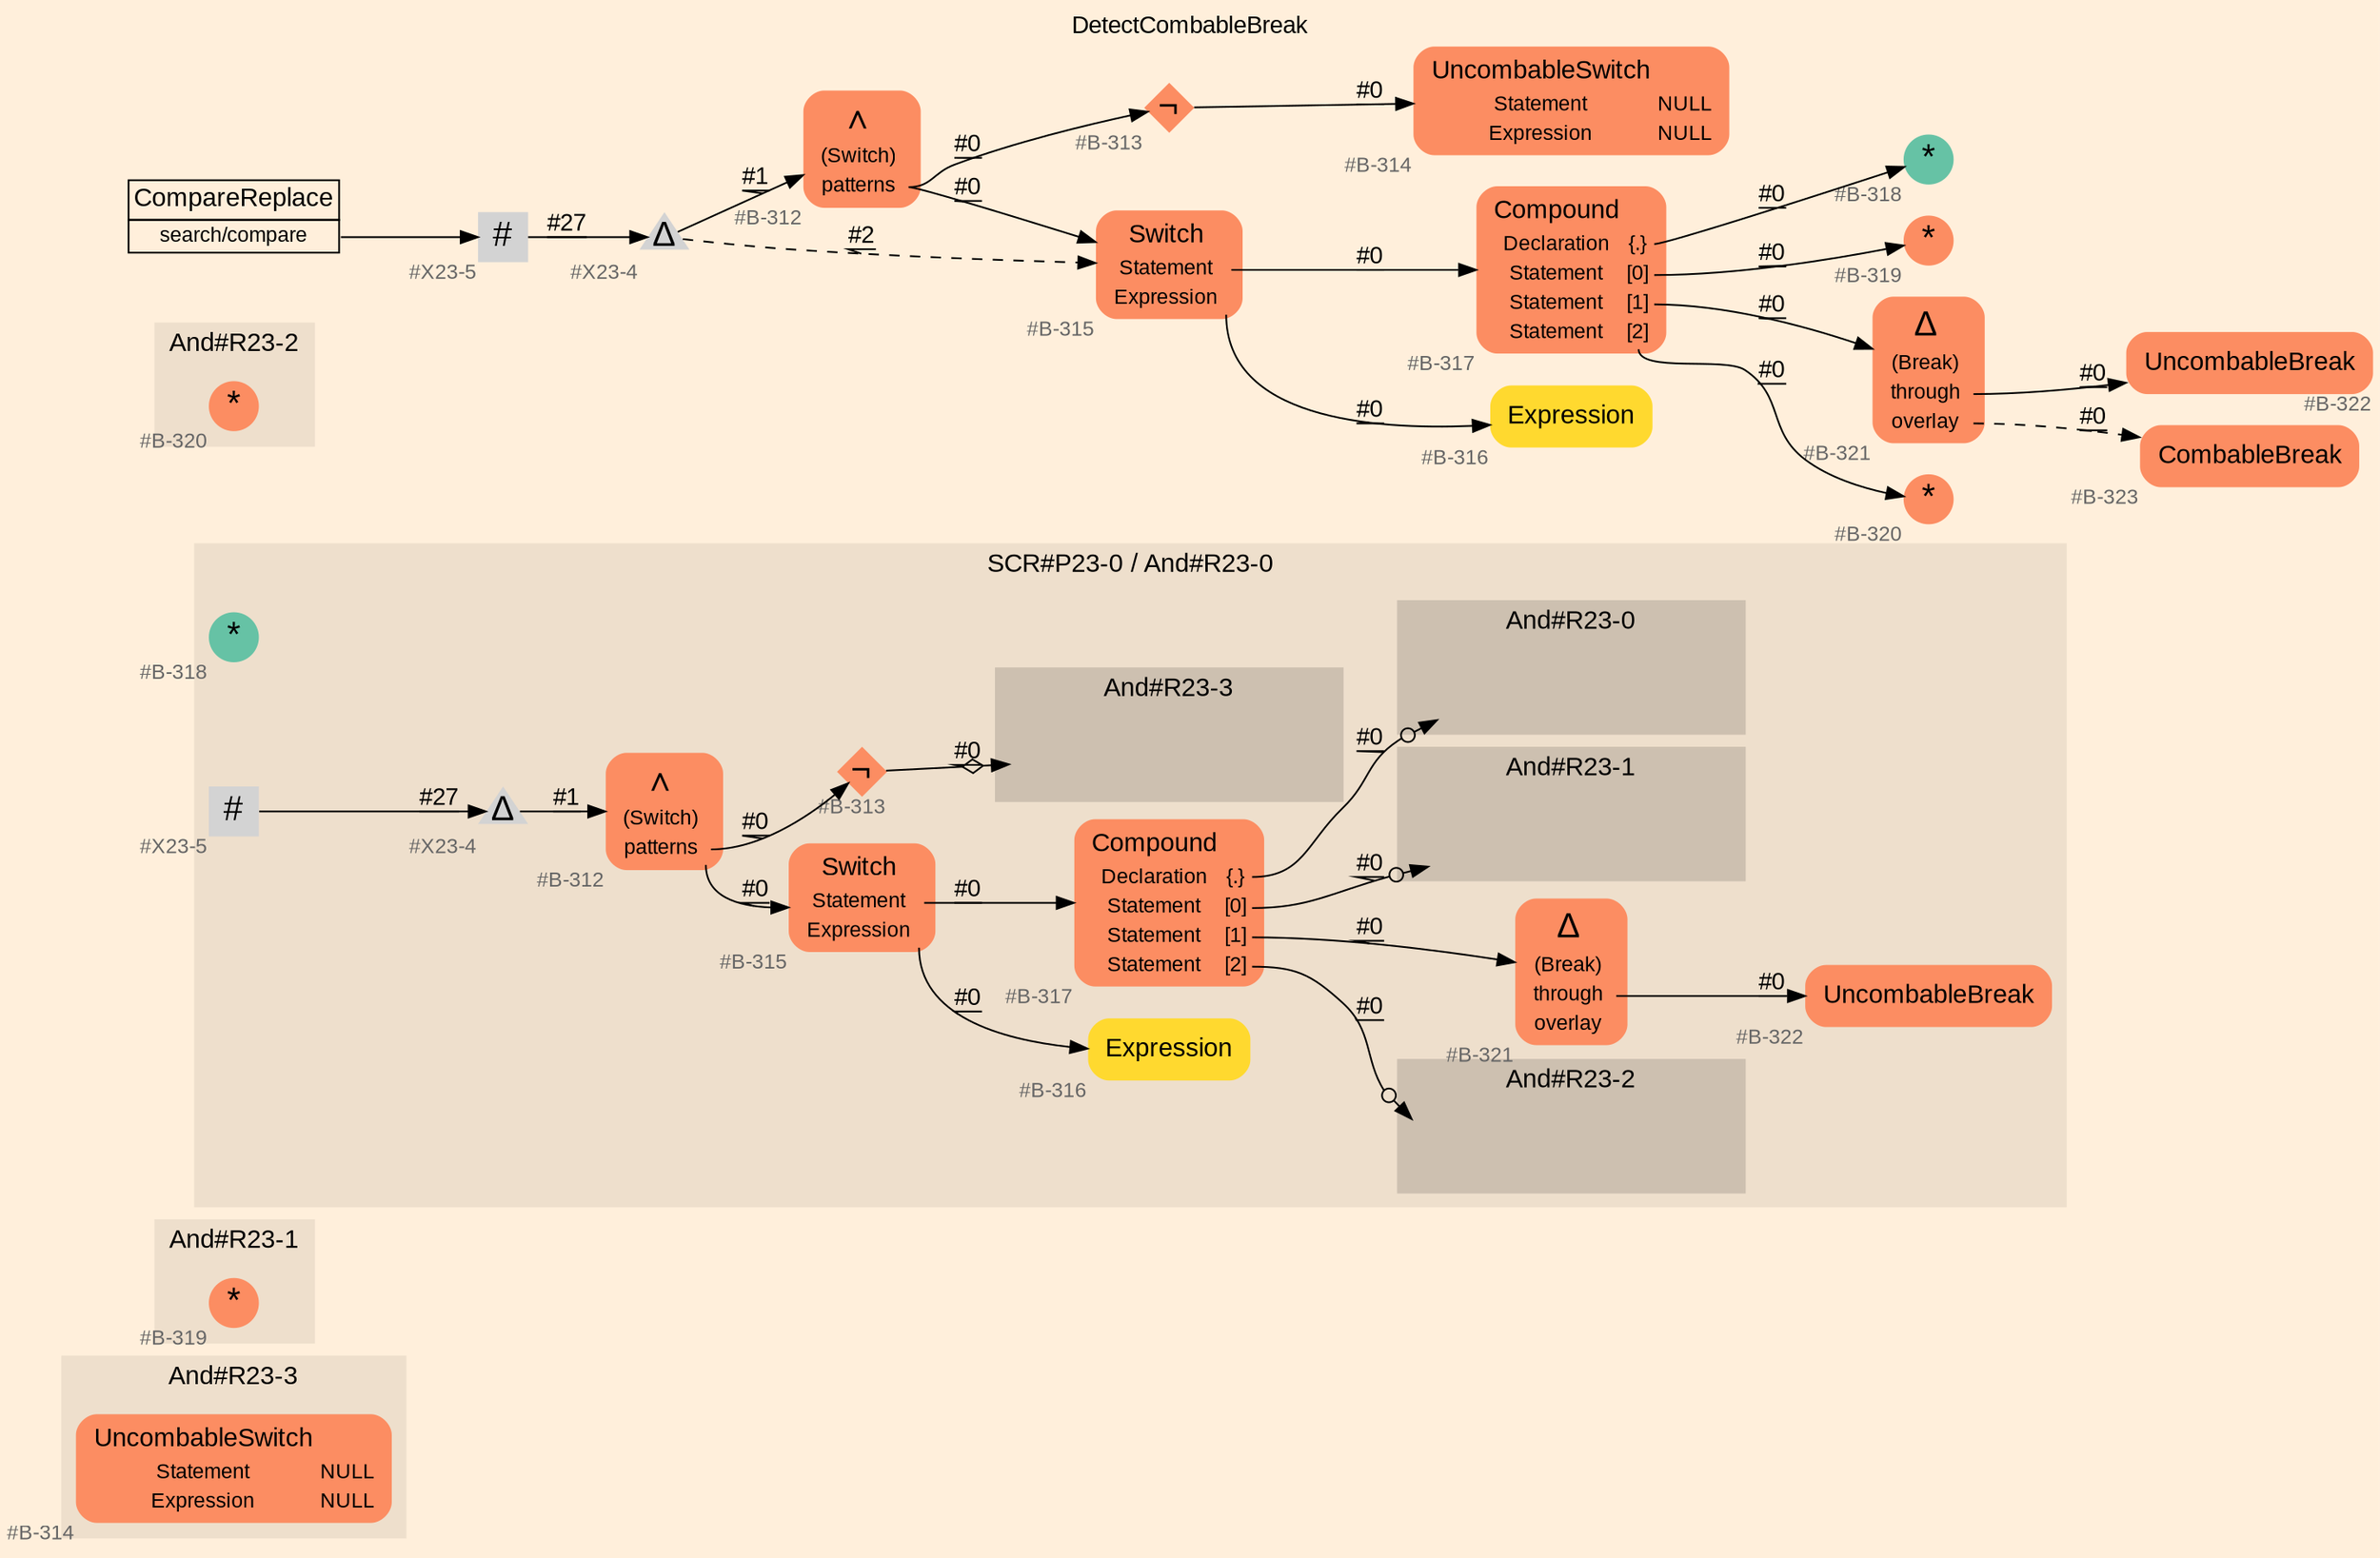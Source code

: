 digraph "DetectCombableBreak" {
label = "DetectCombableBreak"
labelloc = t
graph [
    rankdir = "LR"
    ranksep = 0.3
    bgcolor = antiquewhite1
    color = black
    fontcolor = black
    fontname = "Arial"
];
node [
    fontname = "Arial"
];
edge [
    fontname = "Arial"
];

// -------------------- figure And#R23-3 --------------------
// -------- region And#R23-3 ----------
subgraph "clusterAnd#R23-3" {
    label = "And#R23-3"
    style = "filled"
    color = antiquewhite2
    fontsize = "15"
    // -------- block And#R23-3/#B-314 ----------
    "And#R23-3/#B-314" [
        fillcolor = "/set28/2"
        xlabel = "#B-314"
        fontsize = "12"
        fontcolor = grey40
        shape = "plaintext"
        label = <<TABLE BORDER="0" CELLBORDER="0" CELLSPACING="0">
         <TR><TD><FONT COLOR="black" POINT-SIZE="15">UncombableSwitch</FONT></TD></TR>
         <TR><TD><FONT COLOR="black" POINT-SIZE="12">Statement</FONT></TD><TD PORT="port0"><FONT COLOR="black" POINT-SIZE="12">NULL</FONT></TD></TR>
         <TR><TD><FONT COLOR="black" POINT-SIZE="12">Expression</FONT></TD><TD PORT="port1"><FONT COLOR="black" POINT-SIZE="12">NULL</FONT></TD></TR>
        </TABLE>>
        style = "rounded,filled"
    ];
    
}


// -------------------- figure And#R23-1 --------------------
// -------- region And#R23-1 ----------
subgraph "clusterAnd#R23-1" {
    label = "And#R23-1"
    style = "filled"
    color = antiquewhite2
    fontsize = "15"
    // -------- block And#R23-1/#B-319 ----------
    "And#R23-1/#B-319" [
        fillcolor = "/set28/2"
        xlabel = "#B-319"
        fontsize = "12"
        fontcolor = grey40
        shape = "circle"
        label = <<FONT COLOR="black" POINT-SIZE="20">*</FONT>>
        style = "filled"
        penwidth = 0.0
        fixedsize = true
        width = 0.4
        height = 0.4
    ];
    
}


// -------------------- figure And#R23-0 --------------------
// -------- region And#R23-0 ----------
subgraph "clusterAnd#R23-0" {
    label = "And#R23-0"
    style = "filled"
    color = antiquewhite2
    fontsize = "15"
    // -------- block And#R23-0/#B-318 ----------
    "And#R23-0/#B-318" [
        fillcolor = "/set28/1"
        xlabel = "#B-318"
        fontsize = "12"
        fontcolor = grey40
        shape = "circle"
        label = <<FONT COLOR="black" POINT-SIZE="20">*</FONT>>
        style = "filled"
        penwidth = 0.0
        fixedsize = true
        width = 0.4
        height = 0.4
    ];
    
}


// -------------------- figure And#R23-2 --------------------
// -------- region And#R23-2 ----------
subgraph "clusterAnd#R23-2" {
    label = "And#R23-2"
    style = "filled"
    color = antiquewhite2
    fontsize = "15"
    // -------- block And#R23-2/#B-320 ----------
    "And#R23-2/#B-320" [
        fillcolor = "/set28/2"
        xlabel = "#B-320"
        fontsize = "12"
        fontcolor = grey40
        shape = "circle"
        label = <<FONT COLOR="black" POINT-SIZE="20">*</FONT>>
        style = "filled"
        penwidth = 0.0
        fixedsize = true
        width = 0.4
        height = 0.4
    ];
    
}


// -------------------- figure And#R23-0 --------------------
// -------- region And#R23-0 ----------
subgraph "clusterAnd#R23-0" {
    label = "SCR#P23-0 / And#R23-0"
    style = "filled"
    color = antiquewhite2
    fontsize = "15"
    // -------- block And#R23-0/#B-316 ----------
    "And#R23-0/#B-316" [
        fillcolor = "/set28/6"
        xlabel = "#B-316"
        fontsize = "12"
        fontcolor = grey40
        shape = "plaintext"
        label = <<TABLE BORDER="0" CELLBORDER="0" CELLSPACING="0">
         <TR><TD><FONT COLOR="black" POINT-SIZE="15">Expression</FONT></TD></TR>
        </TABLE>>
        style = "rounded,filled"
    ];
    
    // -------- block And#R23-0/#B-321 ----------
    "And#R23-0/#B-321" [
        fillcolor = "/set28/2"
        xlabel = "#B-321"
        fontsize = "12"
        fontcolor = grey40
        shape = "plaintext"
        label = <<TABLE BORDER="0" CELLBORDER="0" CELLSPACING="0">
         <TR><TD><FONT COLOR="black" POINT-SIZE="20">Δ</FONT></TD></TR>
         <TR><TD><FONT COLOR="black" POINT-SIZE="12">(Break)</FONT></TD><TD PORT="port0"></TD></TR>
         <TR><TD><FONT COLOR="black" POINT-SIZE="12">through</FONT></TD><TD PORT="port1"></TD></TR>
         <TR><TD><FONT COLOR="black" POINT-SIZE="12">overlay</FONT></TD><TD PORT="port2"></TD></TR>
        </TABLE>>
        style = "rounded,filled"
    ];
    
    // -------- block And#R23-0/#X23-4 ----------
    "And#R23-0/#X23-4" [
        xlabel = "#X23-4"
        fontsize = "12"
        fontcolor = grey40
        shape = "triangle"
        label = <<FONT COLOR="black" POINT-SIZE="20">Δ</FONT>>
        style = "filled"
        penwidth = 0.0
        fixedsize = true
        width = 0.4
        height = 0.4
    ];
    
    // -------- block And#R23-0/#X23-5 ----------
    "And#R23-0/#X23-5" [
        xlabel = "#X23-5"
        fontsize = "12"
        fontcolor = grey40
        shape = "square"
        label = <<FONT COLOR="black" POINT-SIZE="20">#</FONT>>
        style = "filled"
        penwidth = 0.0
        fixedsize = true
        width = 0.4
        height = 0.4
    ];
    
    // -------- block And#R23-0/#B-315 ----------
    "And#R23-0/#B-315" [
        fillcolor = "/set28/2"
        xlabel = "#B-315"
        fontsize = "12"
        fontcolor = grey40
        shape = "plaintext"
        label = <<TABLE BORDER="0" CELLBORDER="0" CELLSPACING="0">
         <TR><TD><FONT COLOR="black" POINT-SIZE="15">Switch</FONT></TD></TR>
         <TR><TD><FONT COLOR="black" POINT-SIZE="12">Statement</FONT></TD><TD PORT="port0"></TD></TR>
         <TR><TD><FONT COLOR="black" POINT-SIZE="12">Expression</FONT></TD><TD PORT="port1"></TD></TR>
        </TABLE>>
        style = "rounded,filled"
    ];
    
    // -------- block And#R23-0/#B-312 ----------
    "And#R23-0/#B-312" [
        fillcolor = "/set28/2"
        xlabel = "#B-312"
        fontsize = "12"
        fontcolor = grey40
        shape = "plaintext"
        label = <<TABLE BORDER="0" CELLBORDER="0" CELLSPACING="0">
         <TR><TD><FONT COLOR="black" POINT-SIZE="20">∧</FONT></TD></TR>
         <TR><TD><FONT COLOR="black" POINT-SIZE="12">(Switch)</FONT></TD><TD PORT="port0"></TD></TR>
         <TR><TD><FONT COLOR="black" POINT-SIZE="12">patterns</FONT></TD><TD PORT="port1"></TD></TR>
        </TABLE>>
        style = "rounded,filled"
    ];
    
    // -------- block And#R23-0/#B-313 ----------
    "And#R23-0/#B-313" [
        fillcolor = "/set28/2"
        xlabel = "#B-313"
        fontsize = "12"
        fontcolor = grey40
        shape = "diamond"
        label = <<FONT COLOR="black" POINT-SIZE="20">¬</FONT>>
        style = "filled"
        penwidth = 0.0
        fixedsize = true
        width = 0.4
        height = 0.4
    ];
    
    // -------- block And#R23-0/#B-322 ----------
    "And#R23-0/#B-322" [
        fillcolor = "/set28/2"
        xlabel = "#B-322"
        fontsize = "12"
        fontcolor = grey40
        shape = "plaintext"
        label = <<TABLE BORDER="0" CELLBORDER="0" CELLSPACING="0">
         <TR><TD><FONT COLOR="black" POINT-SIZE="15">UncombableBreak</FONT></TD></TR>
        </TABLE>>
        style = "rounded,filled"
    ];
    
    // -------- block And#R23-0/#B-317 ----------
    "And#R23-0/#B-317" [
        fillcolor = "/set28/2"
        xlabel = "#B-317"
        fontsize = "12"
        fontcolor = grey40
        shape = "plaintext"
        label = <<TABLE BORDER="0" CELLBORDER="0" CELLSPACING="0">
         <TR><TD><FONT COLOR="black" POINT-SIZE="15">Compound</FONT></TD></TR>
         <TR><TD><FONT COLOR="black" POINT-SIZE="12">Declaration</FONT></TD><TD PORT="port0"><FONT COLOR="black" POINT-SIZE="12">{.}</FONT></TD></TR>
         <TR><TD><FONT COLOR="black" POINT-SIZE="12">Statement</FONT></TD><TD PORT="port1"><FONT COLOR="black" POINT-SIZE="12">[0]</FONT></TD></TR>
         <TR><TD><FONT COLOR="black" POINT-SIZE="12">Statement</FONT></TD><TD PORT="port2"><FONT COLOR="black" POINT-SIZE="12">[1]</FONT></TD></TR>
         <TR><TD><FONT COLOR="black" POINT-SIZE="12">Statement</FONT></TD><TD PORT="port3"><FONT COLOR="black" POINT-SIZE="12">[2]</FONT></TD></TR>
        </TABLE>>
        style = "rounded,filled"
    ];
    
    // -------- region And#R23-0/And#R23-0 ----------
    subgraph "clusterAnd#R23-0/And#R23-0" {
        label = "And#R23-0"
        style = "filled"
        color = antiquewhite3
        fontsize = "15"
        // -------- block And#R23-0/And#R23-0/#B-318 ----------
        "And#R23-0/And#R23-0/#B-318" [
            fillcolor = "/set28/1"
            xlabel = "#B-318"
            fontsize = "12"
            fontcolor = grey40
            shape = "none"
            style = "invisible"
        ];
        
    }
    
    // -------- region And#R23-0/And#R23-1 ----------
    subgraph "clusterAnd#R23-0/And#R23-1" {
        label = "And#R23-1"
        style = "filled"
        color = antiquewhite3
        fontsize = "15"
        // -------- block And#R23-0/And#R23-1/#B-319 ----------
        "And#R23-0/And#R23-1/#B-319" [
            fillcolor = "/set28/2"
            xlabel = "#B-319"
            fontsize = "12"
            fontcolor = grey40
            shape = "none"
            style = "invisible"
        ];
        
    }
    
    // -------- region And#R23-0/And#R23-2 ----------
    subgraph "clusterAnd#R23-0/And#R23-2" {
        label = "And#R23-2"
        style = "filled"
        color = antiquewhite3
        fontsize = "15"
        // -------- block And#R23-0/And#R23-2/#B-320 ----------
        "And#R23-0/And#R23-2/#B-320" [
            fillcolor = "/set28/2"
            xlabel = "#B-320"
            fontsize = "12"
            fontcolor = grey40
            shape = "none"
            style = "invisible"
        ];
        
    }
    
    // -------- region And#R23-0/And#R23-3 ----------
    subgraph "clusterAnd#R23-0/And#R23-3" {
        label = "And#R23-3"
        style = "filled"
        color = antiquewhite3
        fontsize = "15"
        // -------- block And#R23-0/And#R23-3/#B-314 ----------
        "And#R23-0/And#R23-3/#B-314" [
            fillcolor = "/set28/2"
            xlabel = "#B-314"
            fontsize = "12"
            fontcolor = grey40
            shape = "none"
            style = "invisible"
        ];
        
    }
    
}

"And#R23-0/#B-321":port1 -> "And#R23-0/#B-322" [
    label = "#0"
    decorate = true
    color = black
    fontcolor = black
];

"And#R23-0/#X23-4" -> "And#R23-0/#B-312" [
    label = "#1"
    decorate = true
    color = black
    fontcolor = black
];

"And#R23-0/#X23-5" -> "And#R23-0/#X23-4" [
    label = "#27"
    decorate = true
    color = black
    fontcolor = black
];

"And#R23-0/#B-315":port0 -> "And#R23-0/#B-317" [
    label = "#0"
    decorate = true
    color = black
    fontcolor = black
];

"And#R23-0/#B-315":port1 -> "And#R23-0/#B-316" [
    label = "#0"
    decorate = true
    color = black
    fontcolor = black
];

"And#R23-0/#B-312":port1 -> "And#R23-0/#B-313" [
    label = "#0"
    decorate = true
    color = black
    fontcolor = black
];

"And#R23-0/#B-312":port1 -> "And#R23-0/#B-315" [
    label = "#0"
    decorate = true
    color = black
    fontcolor = black
];

"And#R23-0/#B-313" -> "And#R23-0/And#R23-3/#B-314" [
    arrowhead="normalnoneodiamond"
    label = "#0"
    decorate = true
    color = black
    fontcolor = black
];

"And#R23-0/#B-317":port0 -> "And#R23-0/And#R23-0/#B-318" [
    arrowhead="normalnoneodot"
    label = "#0"
    decorate = true
    color = black
    fontcolor = black
];

"And#R23-0/#B-317":port1 -> "And#R23-0/And#R23-1/#B-319" [
    arrowhead="normalnoneodot"
    label = "#0"
    decorate = true
    color = black
    fontcolor = black
];

"And#R23-0/#B-317":port2 -> "And#R23-0/#B-321" [
    label = "#0"
    decorate = true
    color = black
    fontcolor = black
];

"And#R23-0/#B-317":port3 -> "And#R23-0/And#R23-2/#B-320" [
    arrowhead="normalnoneodot"
    label = "#0"
    decorate = true
    color = black
    fontcolor = black
];


// -------------------- transformation figure --------------------
// -------- block CR#X23-6 ----------
"CR#X23-6" [
    fillcolor = antiquewhite1
    fontsize = "12"
    fontcolor = grey40
    shape = "plaintext"
    label = <<TABLE BORDER="0" CELLBORDER="1" CELLSPACING="0">
     <TR><TD><FONT COLOR="black" POINT-SIZE="15">CompareReplace</FONT></TD></TR>
     <TR><TD PORT="port0"><FONT COLOR="black" POINT-SIZE="12">search/compare</FONT></TD></TR>
    </TABLE>>
    style = "filled"
    color = black
];

// -------- block #X23-5 ----------
"#X23-5" [
    xlabel = "#X23-5"
    fontsize = "12"
    fontcolor = grey40
    shape = "square"
    label = <<FONT COLOR="black" POINT-SIZE="20">#</FONT>>
    style = "filled"
    penwidth = 0.0
    fixedsize = true
    width = 0.4
    height = 0.4
];

// -------- block #X23-4 ----------
"#X23-4" [
    xlabel = "#X23-4"
    fontsize = "12"
    fontcolor = grey40
    shape = "triangle"
    label = <<FONT COLOR="black" POINT-SIZE="20">Δ</FONT>>
    style = "filled"
    penwidth = 0.0
    fixedsize = true
    width = 0.4
    height = 0.4
];

// -------- block #B-312 ----------
"#B-312" [
    fillcolor = "/set28/2"
    xlabel = "#B-312"
    fontsize = "12"
    fontcolor = grey40
    shape = "plaintext"
    label = <<TABLE BORDER="0" CELLBORDER="0" CELLSPACING="0">
     <TR><TD><FONT COLOR="black" POINT-SIZE="20">∧</FONT></TD></TR>
     <TR><TD><FONT COLOR="black" POINT-SIZE="12">(Switch)</FONT></TD><TD PORT="port0"></TD></TR>
     <TR><TD><FONT COLOR="black" POINT-SIZE="12">patterns</FONT></TD><TD PORT="port1"></TD></TR>
    </TABLE>>
    style = "rounded,filled"
];

// -------- block #B-313 ----------
"#B-313" [
    fillcolor = "/set28/2"
    xlabel = "#B-313"
    fontsize = "12"
    fontcolor = grey40
    shape = "diamond"
    label = <<FONT COLOR="black" POINT-SIZE="20">¬</FONT>>
    style = "filled"
    penwidth = 0.0
    fixedsize = true
    width = 0.4
    height = 0.4
];

// -------- block #B-314 ----------
"#B-314" [
    fillcolor = "/set28/2"
    xlabel = "#B-314"
    fontsize = "12"
    fontcolor = grey40
    shape = "plaintext"
    label = <<TABLE BORDER="0" CELLBORDER="0" CELLSPACING="0">
     <TR><TD><FONT COLOR="black" POINT-SIZE="15">UncombableSwitch</FONT></TD></TR>
     <TR><TD><FONT COLOR="black" POINT-SIZE="12">Statement</FONT></TD><TD PORT="port0"><FONT COLOR="black" POINT-SIZE="12">NULL</FONT></TD></TR>
     <TR><TD><FONT COLOR="black" POINT-SIZE="12">Expression</FONT></TD><TD PORT="port1"><FONT COLOR="black" POINT-SIZE="12">NULL</FONT></TD></TR>
    </TABLE>>
    style = "rounded,filled"
];

// -------- block #B-315 ----------
"#B-315" [
    fillcolor = "/set28/2"
    xlabel = "#B-315"
    fontsize = "12"
    fontcolor = grey40
    shape = "plaintext"
    label = <<TABLE BORDER="0" CELLBORDER="0" CELLSPACING="0">
     <TR><TD><FONT COLOR="black" POINT-SIZE="15">Switch</FONT></TD></TR>
     <TR><TD><FONT COLOR="black" POINT-SIZE="12">Statement</FONT></TD><TD PORT="port0"></TD></TR>
     <TR><TD><FONT COLOR="black" POINT-SIZE="12">Expression</FONT></TD><TD PORT="port1"></TD></TR>
    </TABLE>>
    style = "rounded,filled"
];

// -------- block #B-317 ----------
"#B-317" [
    fillcolor = "/set28/2"
    xlabel = "#B-317"
    fontsize = "12"
    fontcolor = grey40
    shape = "plaintext"
    label = <<TABLE BORDER="0" CELLBORDER="0" CELLSPACING="0">
     <TR><TD><FONT COLOR="black" POINT-SIZE="15">Compound</FONT></TD></TR>
     <TR><TD><FONT COLOR="black" POINT-SIZE="12">Declaration</FONT></TD><TD PORT="port0"><FONT COLOR="black" POINT-SIZE="12">{.}</FONT></TD></TR>
     <TR><TD><FONT COLOR="black" POINT-SIZE="12">Statement</FONT></TD><TD PORT="port1"><FONT COLOR="black" POINT-SIZE="12">[0]</FONT></TD></TR>
     <TR><TD><FONT COLOR="black" POINT-SIZE="12">Statement</FONT></TD><TD PORT="port2"><FONT COLOR="black" POINT-SIZE="12">[1]</FONT></TD></TR>
     <TR><TD><FONT COLOR="black" POINT-SIZE="12">Statement</FONT></TD><TD PORT="port3"><FONT COLOR="black" POINT-SIZE="12">[2]</FONT></TD></TR>
    </TABLE>>
    style = "rounded,filled"
];

// -------- block #B-318 ----------
"#B-318" [
    fillcolor = "/set28/1"
    xlabel = "#B-318"
    fontsize = "12"
    fontcolor = grey40
    shape = "circle"
    label = <<FONT COLOR="black" POINT-SIZE="20">*</FONT>>
    style = "filled"
    penwidth = 0.0
    fixedsize = true
    width = 0.4
    height = 0.4
];

// -------- block #B-319 ----------
"#B-319" [
    fillcolor = "/set28/2"
    xlabel = "#B-319"
    fontsize = "12"
    fontcolor = grey40
    shape = "circle"
    label = <<FONT COLOR="black" POINT-SIZE="20">*</FONT>>
    style = "filled"
    penwidth = 0.0
    fixedsize = true
    width = 0.4
    height = 0.4
];

// -------- block #B-321 ----------
"#B-321" [
    fillcolor = "/set28/2"
    xlabel = "#B-321"
    fontsize = "12"
    fontcolor = grey40
    shape = "plaintext"
    label = <<TABLE BORDER="0" CELLBORDER="0" CELLSPACING="0">
     <TR><TD><FONT COLOR="black" POINT-SIZE="20">Δ</FONT></TD></TR>
     <TR><TD><FONT COLOR="black" POINT-SIZE="12">(Break)</FONT></TD><TD PORT="port0"></TD></TR>
     <TR><TD><FONT COLOR="black" POINT-SIZE="12">through</FONT></TD><TD PORT="port1"></TD></TR>
     <TR><TD><FONT COLOR="black" POINT-SIZE="12">overlay</FONT></TD><TD PORT="port2"></TD></TR>
    </TABLE>>
    style = "rounded,filled"
];

// -------- block #B-322 ----------
"#B-322" [
    fillcolor = "/set28/2"
    xlabel = "#B-322"
    fontsize = "12"
    fontcolor = grey40
    shape = "plaintext"
    label = <<TABLE BORDER="0" CELLBORDER="0" CELLSPACING="0">
     <TR><TD><FONT COLOR="black" POINT-SIZE="15">UncombableBreak</FONT></TD></TR>
    </TABLE>>
    style = "rounded,filled"
];

// -------- block #B-323 ----------
"#B-323" [
    fillcolor = "/set28/2"
    xlabel = "#B-323"
    fontsize = "12"
    fontcolor = grey40
    shape = "plaintext"
    label = <<TABLE BORDER="0" CELLBORDER="0" CELLSPACING="0">
     <TR><TD><FONT COLOR="black" POINT-SIZE="15">CombableBreak</FONT></TD></TR>
    </TABLE>>
    style = "rounded,filled"
];

// -------- block #B-320 ----------
"#B-320" [
    fillcolor = "/set28/2"
    xlabel = "#B-320"
    fontsize = "12"
    fontcolor = grey40
    shape = "circle"
    label = <<FONT COLOR="black" POINT-SIZE="20">*</FONT>>
    style = "filled"
    penwidth = 0.0
    fixedsize = true
    width = 0.4
    height = 0.4
];

// -------- block #B-316 ----------
"#B-316" [
    fillcolor = "/set28/6"
    xlabel = "#B-316"
    fontsize = "12"
    fontcolor = grey40
    shape = "plaintext"
    label = <<TABLE BORDER="0" CELLBORDER="0" CELLSPACING="0">
     <TR><TD><FONT COLOR="black" POINT-SIZE="15">Expression</FONT></TD></TR>
    </TABLE>>
    style = "rounded,filled"
];

"CR#X23-6":port0 -> "#X23-5" [
    label = ""
    decorate = true
    color = black
    fontcolor = black
];

"#X23-5" -> "#X23-4" [
    label = "#27"
    decorate = true
    color = black
    fontcolor = black
];

"#X23-4" -> "#B-312" [
    label = "#1"
    decorate = true
    color = black
    fontcolor = black
];

"#X23-4" -> "#B-315" [
    style="dashed"
    label = "#2"
    decorate = true
    color = black
    fontcolor = black
];

"#B-312":port1 -> "#B-313" [
    label = "#0"
    decorate = true
    color = black
    fontcolor = black
];

"#B-312":port1 -> "#B-315" [
    label = "#0"
    decorate = true
    color = black
    fontcolor = black
];

"#B-313" -> "#B-314" [
    label = "#0"
    decorate = true
    color = black
    fontcolor = black
];

"#B-315":port0 -> "#B-317" [
    label = "#0"
    decorate = true
    color = black
    fontcolor = black
];

"#B-315":port1 -> "#B-316" [
    label = "#0"
    decorate = true
    color = black
    fontcolor = black
];

"#B-317":port0 -> "#B-318" [
    label = "#0"
    decorate = true
    color = black
    fontcolor = black
];

"#B-317":port1 -> "#B-319" [
    label = "#0"
    decorate = true
    color = black
    fontcolor = black
];

"#B-317":port2 -> "#B-321" [
    label = "#0"
    decorate = true
    color = black
    fontcolor = black
];

"#B-317":port3 -> "#B-320" [
    label = "#0"
    decorate = true
    color = black
    fontcolor = black
];

"#B-321":port1 -> "#B-322" [
    label = "#0"
    decorate = true
    color = black
    fontcolor = black
];

"#B-321":port2 -> "#B-323" [
    style="dashed"
    label = "#0"
    decorate = true
    color = black
    fontcolor = black
];


}
